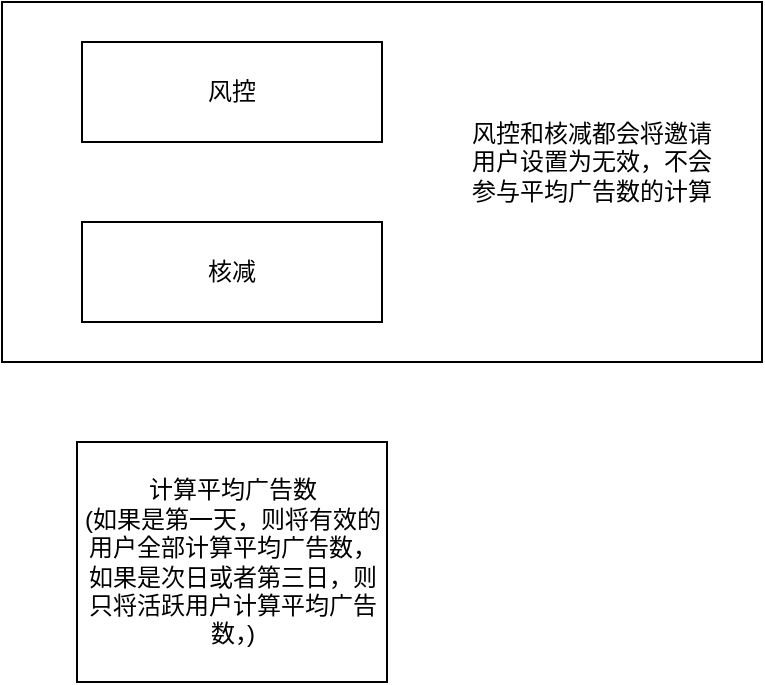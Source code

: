 <mxfile version="16.6.4" type="github">
  <diagram id="nelpiIDygyD88M4jMt8x" name="第 1 页">
    <mxGraphModel dx="862" dy="462" grid="1" gridSize="10" guides="1" tooltips="1" connect="1" arrows="1" fold="1" page="1" pageScale="1" pageWidth="827" pageHeight="1169" math="0" shadow="0">
      <root>
        <mxCell id="0" />
        <mxCell id="1" parent="0" />
        <mxCell id="g5UBsaeHSASh9P4BZcx4-5" value="" style="rounded=0;whiteSpace=wrap;html=1;fontSize=12;" vertex="1" parent="1">
          <mxGeometry x="250" y="70" width="380" height="180" as="geometry" />
        </mxCell>
        <mxCell id="g5UBsaeHSASh9P4BZcx4-1" value="核减" style="rounded=0;whiteSpace=wrap;html=1;" vertex="1" parent="1">
          <mxGeometry x="290" y="180" width="150" height="50" as="geometry" />
        </mxCell>
        <mxCell id="g5UBsaeHSASh9P4BZcx4-2" value="风控" style="rounded=0;whiteSpace=wrap;html=1;" vertex="1" parent="1">
          <mxGeometry x="290" y="90" width="150" height="50" as="geometry" />
        </mxCell>
        <mxCell id="g5UBsaeHSASh9P4BZcx4-3" value="计算平均广告数&lt;br&gt;(&lt;span&gt;如果是第一天，则将有效的用户全部计算平均广告数，如果是次日或者第三日，则只将活跃用户计算平均广告数，)&lt;/span&gt;" style="rounded=0;whiteSpace=wrap;html=1;" vertex="1" parent="1">
          <mxGeometry x="287.5" y="290" width="155" height="120" as="geometry" />
        </mxCell>
        <mxCell id="g5UBsaeHSASh9P4BZcx4-6" value="风控和核减都会将邀请用户设置为无效，不会参与平均广告数的计算" style="text;html=1;strokeColor=none;fillColor=none;align=center;verticalAlign=middle;whiteSpace=wrap;rounded=0;fontSize=12;container=1;" vertex="1" parent="1">
          <mxGeometry x="480" y="90" width="130" height="120" as="geometry" />
        </mxCell>
      </root>
    </mxGraphModel>
  </diagram>
</mxfile>
